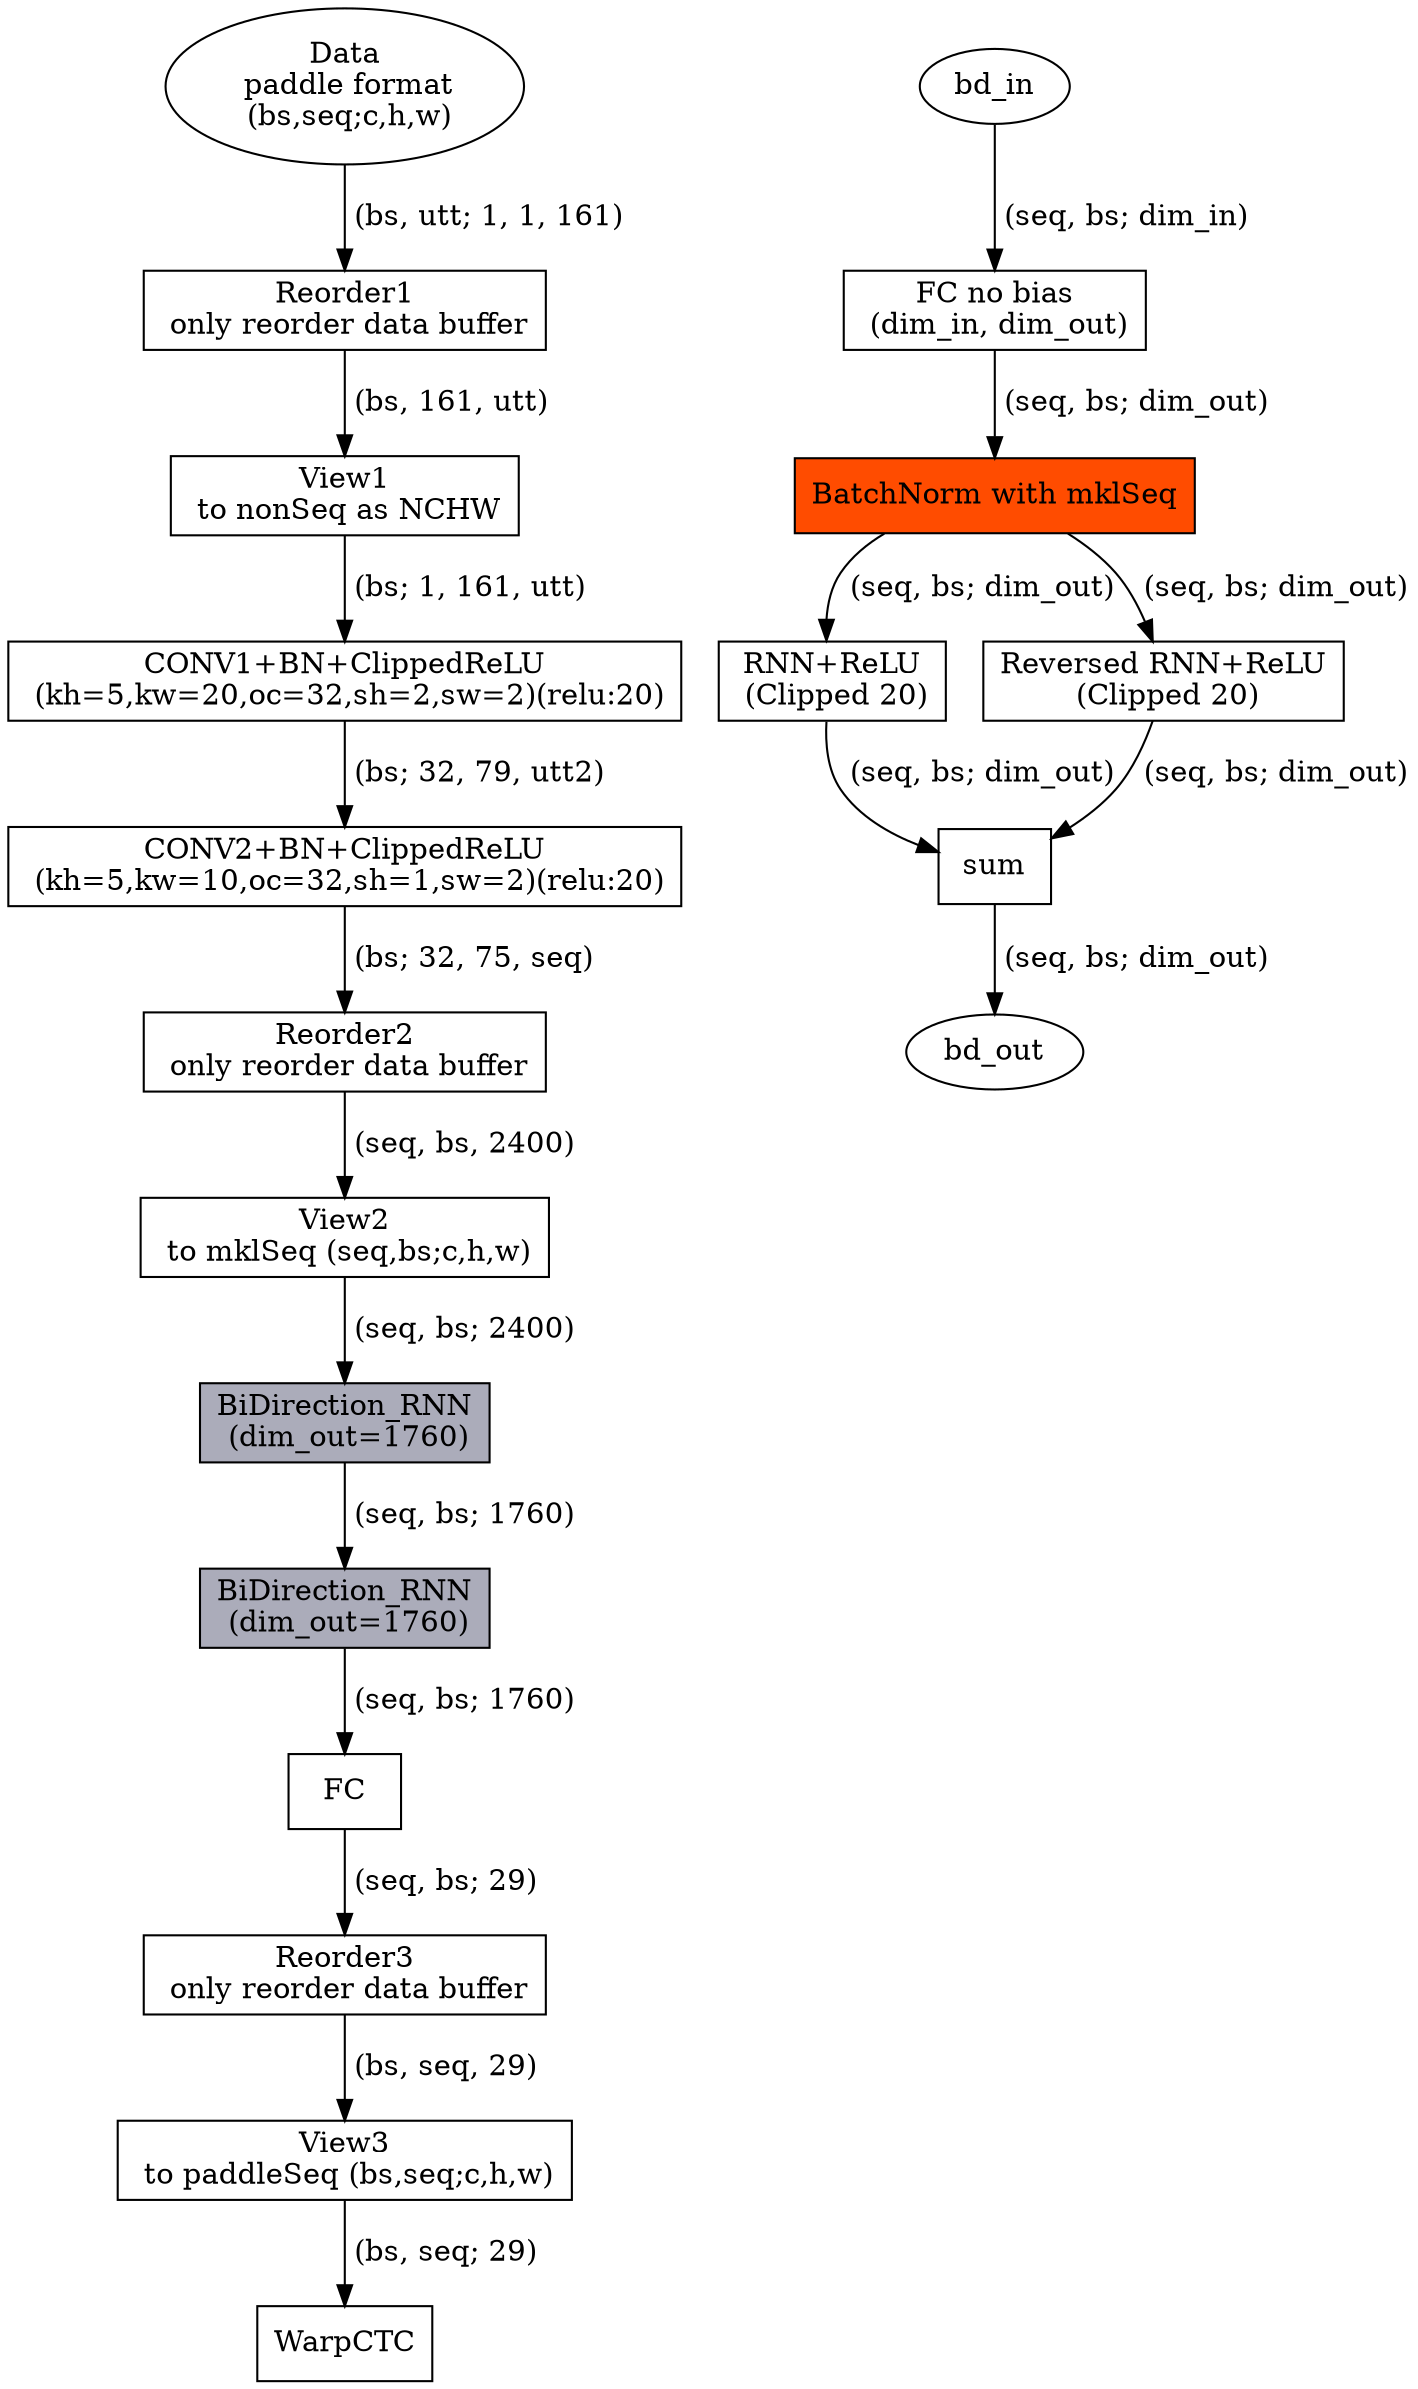 digraph DS2 {
size = "12, 32"

//data format
data [label="Data\n paddle format\n (bs,seq;c,h,w)"]
reorder1[shape=box, label="Reorder1\n only reorder data buffer"]
view1[shape=box, label="View1\n to nonSeq as NCHW"];
conv1 [shape=box, label="CONV1+BN+ClippedReLU\n (kh=5,kw=20,oc=32,sh=2,sw=2)(relu:20)"];
conv2 [shape=box, label="CONV2+BN+ClippedReLU\n (kh=5,kw=10,oc=32,sh=1,sw=2)(relu:20)"];
reorder2[shape=box, label="Reorder2\n only reorder data buffer"]
view2[shape=box, label="View2\n to mklSeq (seq,bs;c,h,w)"];
bd1[shape=box, label="BiDirection_RNN\n (dim_out=1760)", fillcolor="#ABACBA", style=filled]
bd2_7[shape=box, label="BiDirection_RNN\n (dim_out=1760)", fillcolor="#ABACBA", style=filled]
reorder3[shape=box, label="Reorder3\n only reorder data buffer"]
view3[shape=box, label="View3\n to paddleSeq (bs,seq;c,h,w)"];
fc[shape=box, label="FC"]
WarpCTC[shape=box]


// DS2
data -> reorder1 [label=" (bs, utt; 1, 1, 161)"]
reorder1 -> view1 [label=" (bs, 161, utt)"];
view1 -> conv1 [label=" (bs; 1, 161, utt)"]
conv1 -> conv2 [label=" (bs; 32, 79, utt2)"];
// utt2 = int(utt/2)-9
// seq = int(utt2/2)-4
conv2 -> reorder2 [label=" (bs; 32, 75, seq)"];
reorder2 -> view2 [label=" (seq, bs, 2400)"];
view2 -> bd1 [label=" (seq, bs; 2400)"];
bd1-> bd2_7 [label=" (seq, bs; 1760)"];
bd2_7 -> fc [label=" (seq, bs; 1760)"];
fc -> reorder3 [label=" (seq, bs; 29)"]
reorder3 ->view3 [label=" (bs, seq, 29)"]
view3 -> WarpCTC [label=" (bs, seq; 29)"];


//BD
bd_fc[shape=box, label="FC no bias\n (dim_in, dim_out)"]
bd_bn[shape=box, label="BatchNorm with mklSeq", fillcolor=".05 1.0 1.0", style=filled]
rnn1[shape=box, label="RNN+ReLU\n (Clipped 20)"]
rnn2[shape=box, label="Reversed RNN+ReLU\n (Clipped 20)"]
sum[shape=box]


bd_in-> bd_fc [label=" (seq, bs; dim_in)"];
bd_fc -> bd_bn [label=" (seq, bs; dim_out)"];
bd_bn -> rnn1 [label=" (seq, bs; dim_out)"];
bd_bn -> rnn2 [label=" (seq, bs; dim_out)"];
rnn1 -> sum [label=" (seq, bs; dim_out)"];
rnn2 -> sum [label=" (seq, bs; dim_out)"];
sum -> bd_out [label=" (seq, bs; dim_out)"];

}

